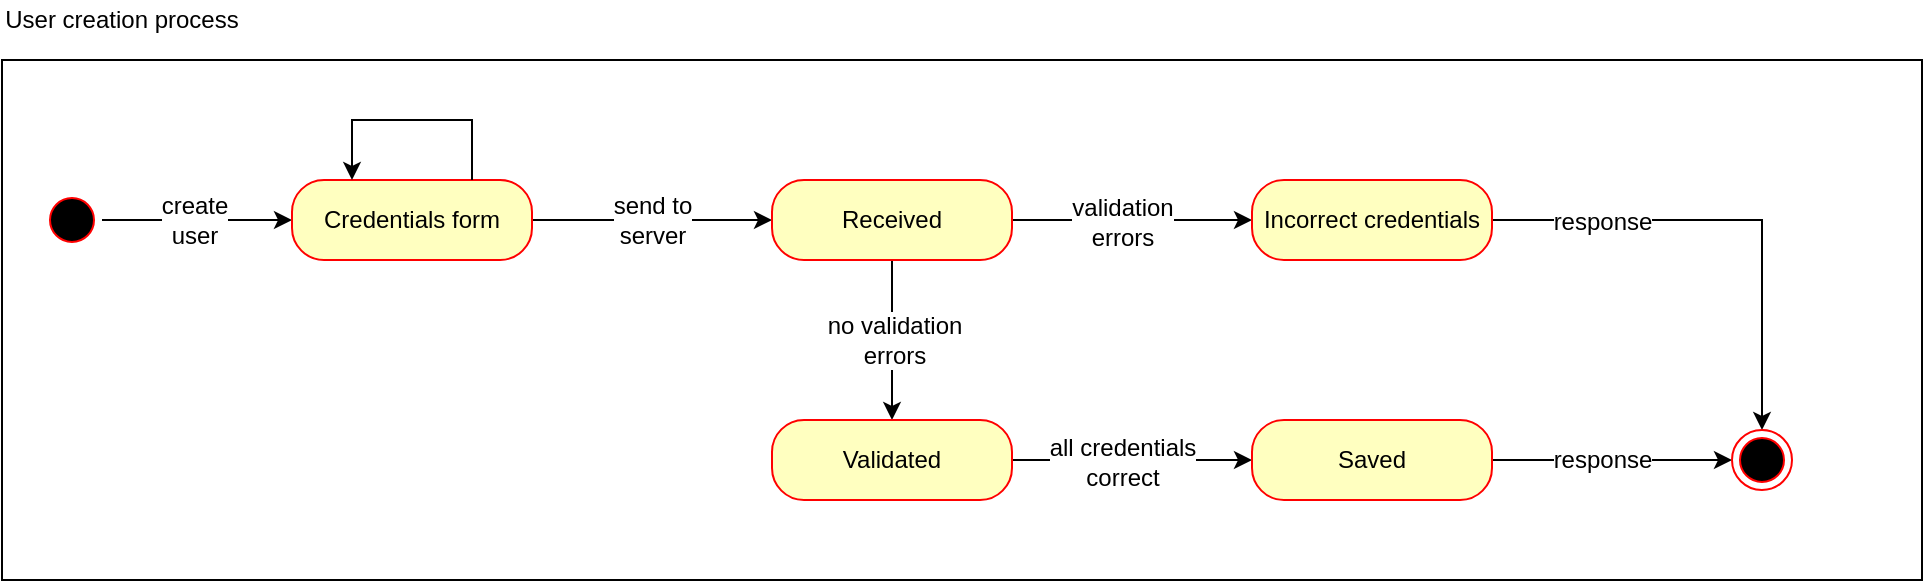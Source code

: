 <mxfile version="10.8.4" type="device"><diagram id="Rtky9Szk8FfSHU2gRZ9t" name="diagram_2"><mxGraphModel dx="1362" dy="637" grid="1" gridSize="10" guides="1" tooltips="1" connect="1" arrows="1" fold="1" page="1" pageScale="1" pageWidth="850" pageHeight="1100" math="0" shadow="0"><root><mxCell id="8ROaM10ZA5lq4AZF3pz8-0"/><mxCell id="8ROaM10ZA5lq4AZF3pz8-1" parent="8ROaM10ZA5lq4AZF3pz8-0"/><mxCell id="ofFMdq4PfNcozFixI_Hw-0" value="" style="rounded=0;whiteSpace=wrap;html=1;fillColor=none;" vertex="1" parent="8ROaM10ZA5lq4AZF3pz8-1"><mxGeometry x="60" y="220" width="960" height="260" as="geometry"/></mxCell><mxCell id="ofFMdq4PfNcozFixI_Hw-1" style="edgeStyle=orthogonalEdgeStyle;rounded=0;orthogonalLoop=1;jettySize=auto;html=1;exitX=1;exitY=0.5;exitDx=0;exitDy=0;entryX=0;entryY=0.5;entryDx=0;entryDy=0;" edge="1" parent="8ROaM10ZA5lq4AZF3pz8-1" source="ofFMdq4PfNcozFixI_Hw-3" target="ofFMdq4PfNcozFixI_Hw-8"><mxGeometry relative="1" as="geometry"/></mxCell><mxCell id="ofFMdq4PfNcozFixI_Hw-2" value="create&lt;br&gt;user&lt;br&gt;" style="text;html=1;resizable=0;points=[];align=center;verticalAlign=middle;labelBackgroundColor=#ffffff;" vertex="1" connectable="0" parent="ofFMdq4PfNcozFixI_Hw-1"><mxGeometry x="-0.208" y="-2" relative="1" as="geometry"><mxPoint x="8.5" y="-2" as="offset"/></mxGeometry></mxCell><mxCell id="ofFMdq4PfNcozFixI_Hw-3" value="" style="ellipse;html=1;shape=startState;fillColor=#000000;strokeColor=#ff0000;" vertex="1" parent="8ROaM10ZA5lq4AZF3pz8-1"><mxGeometry x="80" y="285" width="30" height="30" as="geometry"/></mxCell><mxCell id="ofFMdq4PfNcozFixI_Hw-4" style="edgeStyle=orthogonalEdgeStyle;rounded=0;orthogonalLoop=1;jettySize=auto;html=1;exitX=1;exitY=0.5;exitDx=0;exitDy=0;" edge="1" parent="8ROaM10ZA5lq4AZF3pz8-1" source="ofFMdq4PfNcozFixI_Hw-8" target="ofFMdq4PfNcozFixI_Hw-13"><mxGeometry relative="1" as="geometry"/></mxCell><mxCell id="ofFMdq4PfNcozFixI_Hw-5" value="send to&lt;br&gt;server&lt;br&gt;" style="text;html=1;resizable=0;points=[];align=center;verticalAlign=middle;labelBackgroundColor=#ffffff;" vertex="1" connectable="0" parent="ofFMdq4PfNcozFixI_Hw-4"><mxGeometry x="0.009" y="-13" relative="1" as="geometry"><mxPoint x="-0.5" y="-13" as="offset"/></mxGeometry></mxCell><mxCell id="ofFMdq4PfNcozFixI_Hw-8" value="Credentials form" style="rounded=1;whiteSpace=wrap;html=1;arcSize=40;fontColor=#000000;fillColor=#ffffc0;strokeColor=#ff0000;" vertex="1" parent="8ROaM10ZA5lq4AZF3pz8-1"><mxGeometry x="205" y="280" width="120" height="40" as="geometry"/></mxCell><mxCell id="ofFMdq4PfNcozFixI_Hw-9" style="edgeStyle=orthogonalEdgeStyle;rounded=0;orthogonalLoop=1;jettySize=auto;html=1;exitX=0.5;exitY=1;exitDx=0;exitDy=0;entryX=0.5;entryY=0;entryDx=0;entryDy=0;" edge="1" parent="8ROaM10ZA5lq4AZF3pz8-1" source="ofFMdq4PfNcozFixI_Hw-13" target="ofFMdq4PfNcozFixI_Hw-16"><mxGeometry relative="1" as="geometry"/></mxCell><mxCell id="ofFMdq4PfNcozFixI_Hw-10" value="no validation&lt;br&gt;errors&lt;br&gt;" style="text;html=1;resizable=0;points=[];align=center;verticalAlign=middle;labelBackgroundColor=#ffffff;" vertex="1" connectable="0" parent="ofFMdq4PfNcozFixI_Hw-9"><mxGeometry x="-0.328" y="-2" relative="1" as="geometry"><mxPoint x="2.5" y="13" as="offset"/></mxGeometry></mxCell><mxCell id="ofFMdq4PfNcozFixI_Hw-11" style="edgeStyle=orthogonalEdgeStyle;rounded=0;orthogonalLoop=1;jettySize=auto;html=1;exitX=1;exitY=0.5;exitDx=0;exitDy=0;entryX=0;entryY=0.5;entryDx=0;entryDy=0;" edge="1" parent="8ROaM10ZA5lq4AZF3pz8-1" source="ofFMdq4PfNcozFixI_Hw-13" target="ofFMdq4PfNcozFixI_Hw-18"><mxGeometry relative="1" as="geometry"/></mxCell><mxCell id="ofFMdq4PfNcozFixI_Hw-12" value="validation&lt;br&gt;errors&lt;br&gt;" style="text;html=1;resizable=0;points=[];align=center;verticalAlign=middle;labelBackgroundColor=#ffffff;" vertex="1" connectable="0" parent="ofFMdq4PfNcozFixI_Hw-11"><mxGeometry x="-0.172" y="-1" relative="1" as="geometry"><mxPoint x="5.5" y="-0.5" as="offset"/></mxGeometry></mxCell><mxCell id="ofFMdq4PfNcozFixI_Hw-13" value="Received" style="rounded=1;whiteSpace=wrap;html=1;arcSize=40;fontColor=#000000;fillColor=#ffffc0;strokeColor=#ff0000;" vertex="1" parent="8ROaM10ZA5lq4AZF3pz8-1"><mxGeometry x="445" y="280" width="120" height="40" as="geometry"/></mxCell><mxCell id="ofFMdq4PfNcozFixI_Hw-14" style="edgeStyle=orthogonalEdgeStyle;rounded=0;orthogonalLoop=1;jettySize=auto;html=1;exitX=1;exitY=0.5;exitDx=0;exitDy=0;" edge="1" parent="8ROaM10ZA5lq4AZF3pz8-1" source="ofFMdq4PfNcozFixI_Hw-16" target="ofFMdq4PfNcozFixI_Hw-21"><mxGeometry relative="1" as="geometry"/></mxCell><mxCell id="ofFMdq4PfNcozFixI_Hw-15" value="all credentials&lt;br&gt;correct&lt;br&gt;" style="text;html=1;resizable=0;points=[];align=center;verticalAlign=middle;labelBackgroundColor=#ffffff;" vertex="1" connectable="0" parent="ofFMdq4PfNcozFixI_Hw-14"><mxGeometry x="-0.117" y="1" relative="1" as="geometry"><mxPoint x="2" y="1.5" as="offset"/></mxGeometry></mxCell><mxCell id="ofFMdq4PfNcozFixI_Hw-16" value="Validated" style="rounded=1;whiteSpace=wrap;html=1;arcSize=40;fontColor=#000000;fillColor=#ffffc0;strokeColor=#ff0000;" vertex="1" parent="8ROaM10ZA5lq4AZF3pz8-1"><mxGeometry x="445" y="400" width="120" height="40" as="geometry"/></mxCell><mxCell id="ofFMdq4PfNcozFixI_Hw-33" style="edgeStyle=orthogonalEdgeStyle;rounded=0;orthogonalLoop=1;jettySize=auto;html=1;exitX=1;exitY=0.5;exitDx=0;exitDy=0;entryX=0.5;entryY=0;entryDx=0;entryDy=0;" edge="1" parent="8ROaM10ZA5lq4AZF3pz8-1" source="ofFMdq4PfNcozFixI_Hw-18" target="ofFMdq4PfNcozFixI_Hw-22"><mxGeometry relative="1" as="geometry"/></mxCell><mxCell id="ofFMdq4PfNcozFixI_Hw-34" value="response" style="text;html=1;resizable=0;points=[];align=center;verticalAlign=middle;labelBackgroundColor=#ffffff;" vertex="1" connectable="0" parent="ofFMdq4PfNcozFixI_Hw-33"><mxGeometry x="-0.632" y="1" relative="1" as="geometry"><mxPoint x="11" y="1.5" as="offset"/></mxGeometry></mxCell><mxCell id="ofFMdq4PfNcozFixI_Hw-18" value="Incorrect credentials" style="rounded=1;whiteSpace=wrap;html=1;arcSize=40;fontColor=#000000;fillColor=#ffffc0;strokeColor=#ff0000;" vertex="1" parent="8ROaM10ZA5lq4AZF3pz8-1"><mxGeometry x="685" y="280" width="120" height="40" as="geometry"/></mxCell><mxCell id="ofFMdq4PfNcozFixI_Hw-19" style="edgeStyle=orthogonalEdgeStyle;rounded=0;orthogonalLoop=1;jettySize=auto;html=1;exitX=1;exitY=0.5;exitDx=0;exitDy=0;entryX=0;entryY=0.5;entryDx=0;entryDy=0;" edge="1" parent="8ROaM10ZA5lq4AZF3pz8-1" source="ofFMdq4PfNcozFixI_Hw-21" target="ofFMdq4PfNcozFixI_Hw-22"><mxGeometry relative="1" as="geometry"/></mxCell><mxCell id="ofFMdq4PfNcozFixI_Hw-20" value="response&lt;br&gt;" style="text;html=1;resizable=0;points=[];align=center;verticalAlign=middle;labelBackgroundColor=#ffffff;" vertex="1" connectable="0" parent="ofFMdq4PfNcozFixI_Hw-19"><mxGeometry x="-0.299" y="-1" relative="1" as="geometry"><mxPoint x="12.5" y="-1" as="offset"/></mxGeometry></mxCell><mxCell id="ofFMdq4PfNcozFixI_Hw-21" value="Saved" style="rounded=1;whiteSpace=wrap;html=1;arcSize=40;fontColor=#000000;fillColor=#ffffc0;strokeColor=#ff0000;" vertex="1" parent="8ROaM10ZA5lq4AZF3pz8-1"><mxGeometry x="685" y="400" width="120" height="40" as="geometry"/></mxCell><mxCell id="ofFMdq4PfNcozFixI_Hw-22" value="" style="ellipse;html=1;shape=endState;fillColor=#000000;strokeColor=#ff0000;" vertex="1" parent="8ROaM10ZA5lq4AZF3pz8-1"><mxGeometry x="925" y="405" width="30" height="30" as="geometry"/></mxCell><mxCell id="ofFMdq4PfNcozFixI_Hw-23" value="User creation process" style="text;html=1;strokeColor=none;fillColor=none;align=center;verticalAlign=middle;whiteSpace=wrap;rounded=0;" vertex="1" parent="8ROaM10ZA5lq4AZF3pz8-1"><mxGeometry x="60" y="190" width="120" height="20" as="geometry"/></mxCell><mxCell id="ofFMdq4PfNcozFixI_Hw-27" style="edgeStyle=orthogonalEdgeStyle;rounded=0;orthogonalLoop=1;jettySize=auto;html=1;exitX=0.75;exitY=0;exitDx=0;exitDy=0;entryX=0.25;entryY=0;entryDx=0;entryDy=0;" edge="1" parent="8ROaM10ZA5lq4AZF3pz8-1" source="ofFMdq4PfNcozFixI_Hw-8" target="ofFMdq4PfNcozFixI_Hw-8"><mxGeometry relative="1" as="geometry"><Array as="points"><mxPoint x="295" y="250"/><mxPoint x="235" y="250"/></Array></mxGeometry></mxCell></root></mxGraphModel></diagram><diagram id="MkxIXgoAwQ-BLvewSszU" name="diagram_3"><mxGraphModel dx="1634" dy="764" grid="1" gridSize="10" guides="1" tooltips="1" connect="1" arrows="1" fold="1" page="1" pageScale="1" pageWidth="850" pageHeight="1100" math="0" shadow="0"><root><mxCell id="0"/><mxCell id="1" parent="0"/><mxCell id="9lMMcCbExif1a_42vh5E-28" value="" style="rounded=0;whiteSpace=wrap;html=1;fillColor=none;" parent="1" vertex="1"><mxGeometry x="60" y="220" width="960" height="260" as="geometry"/></mxCell><mxCell id="9lMMcCbExif1a_42vh5E-6" style="edgeStyle=orthogonalEdgeStyle;rounded=0;orthogonalLoop=1;jettySize=auto;html=1;exitX=1;exitY=0.5;exitDx=0;exitDy=0;entryX=0;entryY=0.5;entryDx=0;entryDy=0;" parent="1" source="9lMMcCbExif1a_42vh5E-1" target="9lMMcCbExif1a_42vh5E-3" edge="1"><mxGeometry relative="1" as="geometry"/></mxCell><mxCell id="9lMMcCbExif1a_42vh5E-26" value="create&lt;br&gt;user&lt;br&gt;" style="text;html=1;resizable=0;points=[];align=center;verticalAlign=middle;labelBackgroundColor=#ffffff;" parent="9lMMcCbExif1a_42vh5E-6" vertex="1" connectable="0"><mxGeometry x="-0.208" y="-2" relative="1" as="geometry"><mxPoint x="8.5" y="-2" as="offset"/></mxGeometry></mxCell><mxCell id="9lMMcCbExif1a_42vh5E-1" value="" style="ellipse;html=1;shape=startState;fillColor=#000000;strokeColor=#ff0000;" parent="1" vertex="1"><mxGeometry x="80" y="285" width="30" height="30" as="geometry"/></mxCell><mxCell id="9lMMcCbExif1a_42vh5E-7" style="edgeStyle=orthogonalEdgeStyle;rounded=0;orthogonalLoop=1;jettySize=auto;html=1;exitX=1;exitY=0.5;exitDx=0;exitDy=0;" parent="1" source="9lMMcCbExif1a_42vh5E-3" target="9lMMcCbExif1a_42vh5E-5" edge="1"><mxGeometry relative="1" as="geometry"/></mxCell><mxCell id="9lMMcCbExif1a_42vh5E-19" value="send to&lt;br&gt;server&lt;br&gt;" style="text;html=1;resizable=0;points=[];align=center;verticalAlign=middle;labelBackgroundColor=#ffffff;" parent="9lMMcCbExif1a_42vh5E-7" vertex="1" connectable="0"><mxGeometry x="0.009" y="-13" relative="1" as="geometry"><mxPoint x="-0.5" y="-13" as="offset"/></mxGeometry></mxCell><mxCell id="pRNp5QA9Hh-LFG_6EjMq-2" style="edgeStyle=orthogonalEdgeStyle;rounded=0;orthogonalLoop=1;jettySize=auto;html=1;exitX=0.25;exitY=1;exitDx=0;exitDy=0;entryX=0.25;entryY=0;entryDx=0;entryDy=0;" parent="1" source="9lMMcCbExif1a_42vh5E-3" target="pRNp5QA9Hh-LFG_6EjMq-1" edge="1"><mxGeometry relative="1" as="geometry"/></mxCell><mxCell id="pRNp5QA9Hh-LFG_6EjMq-8" value="form&lt;br&gt;errors&lt;br&gt;" style="text;html=1;resizable=0;points=[];align=center;verticalAlign=middle;labelBackgroundColor=#ffffff;" parent="pRNp5QA9Hh-LFG_6EjMq-2" vertex="1" connectable="0"><mxGeometry x="-0.19" relative="1" as="geometry"><mxPoint x="-5" y="7.5" as="offset"/></mxGeometry></mxCell><mxCell id="9lMMcCbExif1a_42vh5E-3" value="Entering credentials" style="rounded=1;whiteSpace=wrap;html=1;arcSize=40;fontColor=#000000;fillColor=#ffffc0;strokeColor=#ff0000;" parent="1" vertex="1"><mxGeometry x="205" y="280" width="120" height="40" as="geometry"/></mxCell><mxCell id="9lMMcCbExif1a_42vh5E-10" style="edgeStyle=orthogonalEdgeStyle;rounded=0;orthogonalLoop=1;jettySize=auto;html=1;exitX=0.5;exitY=1;exitDx=0;exitDy=0;entryX=0.5;entryY=0;entryDx=0;entryDy=0;" parent="1" source="9lMMcCbExif1a_42vh5E-5" target="9lMMcCbExif1a_42vh5E-9" edge="1"><mxGeometry relative="1" as="geometry"/></mxCell><mxCell id="9lMMcCbExif1a_42vh5E-17" value="no validation&lt;br&gt;errors&lt;br&gt;" style="text;html=1;resizable=0;points=[];align=center;verticalAlign=middle;labelBackgroundColor=#ffffff;" parent="9lMMcCbExif1a_42vh5E-10" vertex="1" connectable="0"><mxGeometry x="-0.328" y="-2" relative="1" as="geometry"><mxPoint x="2.5" y="13" as="offset"/></mxGeometry></mxCell><mxCell id="9lMMcCbExif1a_42vh5E-12" style="edgeStyle=orthogonalEdgeStyle;rounded=0;orthogonalLoop=1;jettySize=auto;html=1;exitX=1;exitY=0.5;exitDx=0;exitDy=0;entryX=0;entryY=0.5;entryDx=0;entryDy=0;" parent="1" source="9lMMcCbExif1a_42vh5E-5" target="9lMMcCbExif1a_42vh5E-11" edge="1"><mxGeometry relative="1" as="geometry"/></mxCell><mxCell id="9lMMcCbExif1a_42vh5E-16" value="validation&lt;br&gt;errors&lt;br&gt;" style="text;html=1;resizable=0;points=[];align=center;verticalAlign=middle;labelBackgroundColor=#ffffff;" parent="9lMMcCbExif1a_42vh5E-12" vertex="1" connectable="0"><mxGeometry x="-0.172" y="-1" relative="1" as="geometry"><mxPoint x="10.5" y="-1" as="offset"/></mxGeometry></mxCell><mxCell id="9lMMcCbExif1a_42vh5E-5" value="Submitted" style="rounded=1;whiteSpace=wrap;html=1;arcSize=40;fontColor=#000000;fillColor=#ffffc0;strokeColor=#ff0000;" parent="1" vertex="1"><mxGeometry x="445" y="280" width="120" height="40" as="geometry"/></mxCell><mxCell id="9lMMcCbExif1a_42vh5E-15" style="edgeStyle=orthogonalEdgeStyle;rounded=0;orthogonalLoop=1;jettySize=auto;html=1;exitX=1;exitY=0.5;exitDx=0;exitDy=0;" parent="1" source="9lMMcCbExif1a_42vh5E-9" target="9lMMcCbExif1a_42vh5E-13" edge="1"><mxGeometry relative="1" as="geometry"/></mxCell><mxCell id="9lMMcCbExif1a_42vh5E-18" value="all credentials&lt;br&gt;correct&lt;br&gt;" style="text;html=1;resizable=0;points=[];align=center;verticalAlign=middle;labelBackgroundColor=#ffffff;" parent="9lMMcCbExif1a_42vh5E-15" vertex="1" connectable="0"><mxGeometry x="-0.117" y="1" relative="1" as="geometry"><mxPoint x="7" y="1" as="offset"/></mxGeometry></mxCell><mxCell id="9lMMcCbExif1a_42vh5E-9" value="Validated" style="rounded=1;whiteSpace=wrap;html=1;arcSize=40;fontColor=#000000;fillColor=#ffffc0;strokeColor=#ff0000;" parent="1" vertex="1"><mxGeometry x="445" y="400" width="120" height="40" as="geometry"/></mxCell><mxCell id="pRNp5QA9Hh-LFG_6EjMq-6" style="edgeStyle=orthogonalEdgeStyle;rounded=0;orthogonalLoop=1;jettySize=auto;html=1;exitX=1;exitY=0.5;exitDx=0;exitDy=0;entryX=0;entryY=0.5;entryDx=0;entryDy=0;" parent="1" source="9lMMcCbExif1a_42vh5E-11" target="pRNp5QA9Hh-LFG_6EjMq-5" edge="1"><mxGeometry relative="1" as="geometry"/></mxCell><mxCell id="9lMMcCbExif1a_42vh5E-11" value="Incorrect credentials" style="rounded=1;whiteSpace=wrap;html=1;arcSize=40;fontColor=#000000;fillColor=#ffffc0;strokeColor=#ff0000;" parent="1" vertex="1"><mxGeometry x="685" y="280" width="120" height="40" as="geometry"/></mxCell><mxCell id="9lMMcCbExif1a_42vh5E-24" style="edgeStyle=orthogonalEdgeStyle;rounded=0;orthogonalLoop=1;jettySize=auto;html=1;exitX=1;exitY=0.5;exitDx=0;exitDy=0;entryX=0;entryY=0.5;entryDx=0;entryDy=0;" parent="1" source="9lMMcCbExif1a_42vh5E-13" target="9lMMcCbExif1a_42vh5E-21" edge="1"><mxGeometry relative="1" as="geometry"/></mxCell><mxCell id="pRNp5QA9Hh-LFG_6EjMq-12" value="response&lt;br&gt;sent&lt;br&gt;" style="text;html=1;resizable=0;points=[];align=center;verticalAlign=middle;labelBackgroundColor=#ffffff;" parent="9lMMcCbExif1a_42vh5E-24" vertex="1" connectable="0"><mxGeometry x="-0.299" y="-1" relative="1" as="geometry"><mxPoint x="12.5" y="-1" as="offset"/></mxGeometry></mxCell><mxCell id="9lMMcCbExif1a_42vh5E-13" value="Saved" style="rounded=1;whiteSpace=wrap;html=1;arcSize=40;fontColor=#000000;fillColor=#ffffc0;strokeColor=#ff0000;" parent="1" vertex="1"><mxGeometry x="685" y="400" width="120" height="40" as="geometry"/></mxCell><mxCell id="9lMMcCbExif1a_42vh5E-21" value="" style="ellipse;html=1;shape=endState;fillColor=#000000;strokeColor=#ff0000;" parent="1" vertex="1"><mxGeometry x="925" y="405" width="30" height="30" as="geometry"/></mxCell><mxCell id="9lMMcCbExif1a_42vh5E-29" value="User creation process" style="text;html=1;strokeColor=none;fillColor=none;align=center;verticalAlign=middle;whiteSpace=wrap;rounded=0;" parent="1" vertex="1"><mxGeometry x="60" y="190" width="120" height="20" as="geometry"/></mxCell><mxCell id="pRNp5QA9Hh-LFG_6EjMq-3" style="edgeStyle=orthogonalEdgeStyle;rounded=0;orthogonalLoop=1;jettySize=auto;html=1;exitX=0.75;exitY=0;exitDx=0;exitDy=0;entryX=0.75;entryY=1;entryDx=0;entryDy=0;" parent="1" source="pRNp5QA9Hh-LFG_6EjMq-1" target="9lMMcCbExif1a_42vh5E-3" edge="1"><mxGeometry relative="1" as="geometry"/></mxCell><mxCell id="pRNp5QA9Hh-LFG_6EjMq-9" value="form&lt;br&gt;errors fixed&lt;br&gt;" style="text;html=1;resizable=0;points=[];align=center;verticalAlign=middle;labelBackgroundColor=#ffffff;" parent="pRNp5QA9Hh-LFG_6EjMq-3" vertex="1" connectable="0"><mxGeometry x="0.224" y="1" relative="1" as="geometry"><mxPoint x="6" y="9" as="offset"/></mxGeometry></mxCell><mxCell id="pRNp5QA9Hh-LFG_6EjMq-1" value="Show frontend&lt;br&gt;validation errors&lt;br&gt;" style="rounded=1;whiteSpace=wrap;html=1;arcSize=40;fontColor=#000000;fillColor=#ffffc0;strokeColor=#ff0000;" parent="1" vertex="1"><mxGeometry x="205" y="400" width="120" height="40" as="geometry"/></mxCell><mxCell id="pRNp5QA9Hh-LFG_6EjMq-4" style="edgeStyle=orthogonalEdgeStyle;rounded=0;orthogonalLoop=1;jettySize=auto;html=1;exitX=0.75;exitY=0;exitDx=0;exitDy=0;entryX=0.25;entryY=0;entryDx=0;entryDy=0;" parent="1" source="9lMMcCbExif1a_42vh5E-3" target="9lMMcCbExif1a_42vh5E-3" edge="1"><mxGeometry relative="1" as="geometry"><Array as="points"><mxPoint x="295" y="250"/><mxPoint x="235" y="250"/></Array></mxGeometry></mxCell><mxCell id="pRNp5QA9Hh-LFG_6EjMq-7" style="edgeStyle=orthogonalEdgeStyle;rounded=0;orthogonalLoop=1;jettySize=auto;html=1;exitX=0.5;exitY=1;exitDx=0;exitDy=0;entryX=0.5;entryY=0;entryDx=0;entryDy=0;" parent="1" source="pRNp5QA9Hh-LFG_6EjMq-5" target="9lMMcCbExif1a_42vh5E-21" edge="1"><mxGeometry relative="1" as="geometry"/></mxCell><mxCell id="pRNp5QA9Hh-LFG_6EjMq-11" value="response&lt;br&gt;sent&lt;br&gt;" style="text;html=1;resizable=0;points=[];align=center;verticalAlign=middle;labelBackgroundColor=#ffffff;" parent="pRNp5QA9Hh-LFG_6EjMq-7" vertex="1" connectable="0"><mxGeometry x="-0.203" y="-1" relative="1" as="geometry"><mxPoint as="offset"/></mxGeometry></mxCell><mxCell id="pRNp5QA9Hh-LFG_6EjMq-5" value="Show backend&lt;br&gt;validation errors&lt;br&gt;" style="rounded=1;whiteSpace=wrap;html=1;arcSize=40;fontColor=#000000;fillColor=#ffffc0;strokeColor=#ff0000;" parent="1" vertex="1"><mxGeometry x="880" y="280" width="120" height="40" as="geometry"/></mxCell></root></mxGraphModel></diagram></mxfile>